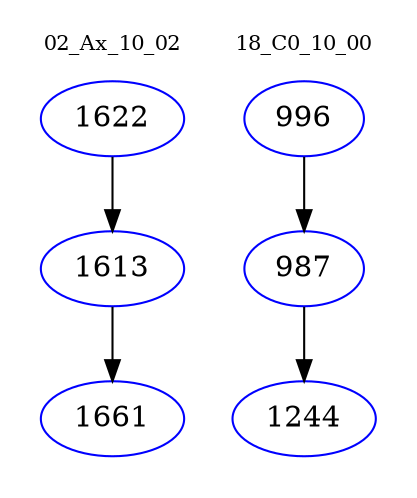 digraph{
subgraph cluster_0 {
color = white
label = "02_Ax_10_02";
fontsize=10;
T0_1622 [label="1622", color="blue"]
T0_1622 -> T0_1613 [color="black"]
T0_1613 [label="1613", color="blue"]
T0_1613 -> T0_1661 [color="black"]
T0_1661 [label="1661", color="blue"]
}
subgraph cluster_1 {
color = white
label = "18_C0_10_00";
fontsize=10;
T1_996 [label="996", color="blue"]
T1_996 -> T1_987 [color="black"]
T1_987 [label="987", color="blue"]
T1_987 -> T1_1244 [color="black"]
T1_1244 [label="1244", color="blue"]
}
}
